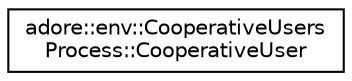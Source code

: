 digraph "Graphical Class Hierarchy"
{
 // LATEX_PDF_SIZE
  edge [fontname="Helvetica",fontsize="10",labelfontname="Helvetica",labelfontsize="10"];
  node [fontname="Helvetica",fontsize="10",shape=record];
  rankdir="LR";
  Node0 [label="adore::env::CooperativeUsers\lProcess::CooperativeUser",height=0.2,width=0.4,color="black", fillcolor="white", style="filled",URL="$structadore_1_1env_1_1CooperativeUsersProcess_1_1CooperativeUser.html",tooltip="prediction plus CACC(Platoon)"];
}
